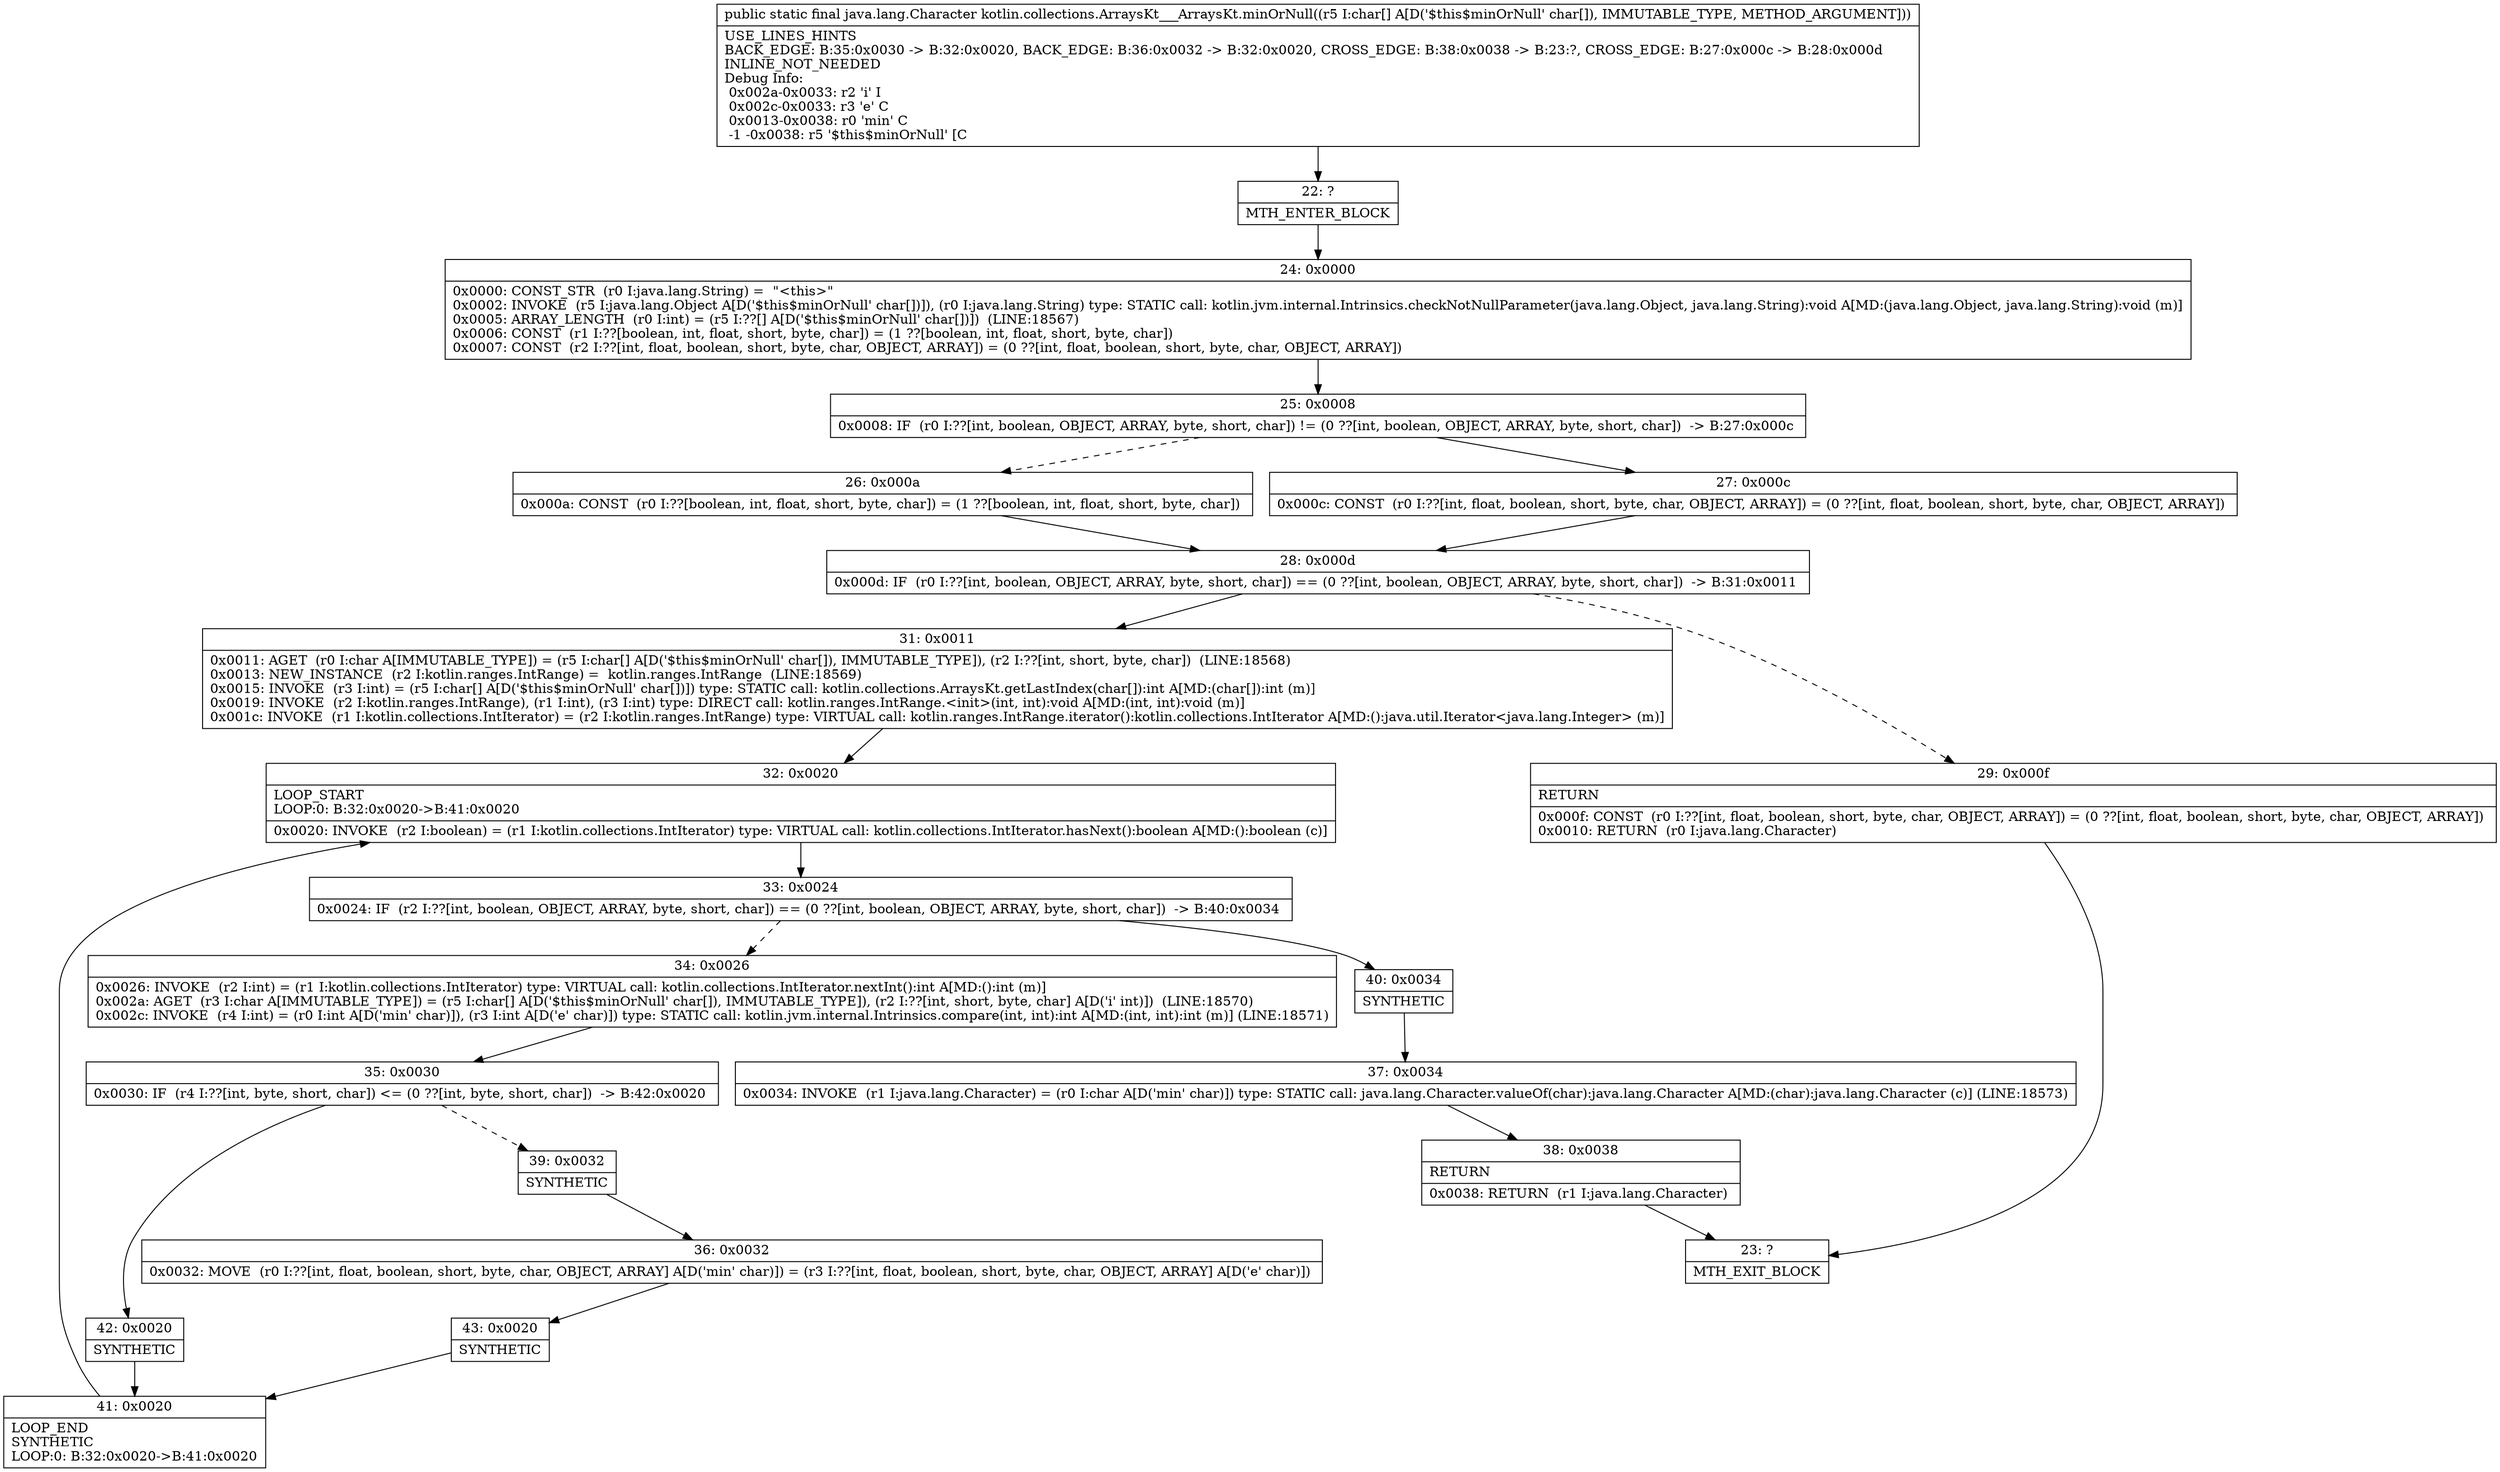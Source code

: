 digraph "CFG forkotlin.collections.ArraysKt___ArraysKt.minOrNull([C)Ljava\/lang\/Character;" {
Node_22 [shape=record,label="{22\:\ ?|MTH_ENTER_BLOCK\l}"];
Node_24 [shape=record,label="{24\:\ 0x0000|0x0000: CONST_STR  (r0 I:java.lang.String) =  \"\<this\>\" \l0x0002: INVOKE  (r5 I:java.lang.Object A[D('$this$minOrNull' char[])]), (r0 I:java.lang.String) type: STATIC call: kotlin.jvm.internal.Intrinsics.checkNotNullParameter(java.lang.Object, java.lang.String):void A[MD:(java.lang.Object, java.lang.String):void (m)]\l0x0005: ARRAY_LENGTH  (r0 I:int) = (r5 I:??[] A[D('$this$minOrNull' char[])])  (LINE:18567)\l0x0006: CONST  (r1 I:??[boolean, int, float, short, byte, char]) = (1 ??[boolean, int, float, short, byte, char]) \l0x0007: CONST  (r2 I:??[int, float, boolean, short, byte, char, OBJECT, ARRAY]) = (0 ??[int, float, boolean, short, byte, char, OBJECT, ARRAY]) \l}"];
Node_25 [shape=record,label="{25\:\ 0x0008|0x0008: IF  (r0 I:??[int, boolean, OBJECT, ARRAY, byte, short, char]) != (0 ??[int, boolean, OBJECT, ARRAY, byte, short, char])  \-\> B:27:0x000c \l}"];
Node_26 [shape=record,label="{26\:\ 0x000a|0x000a: CONST  (r0 I:??[boolean, int, float, short, byte, char]) = (1 ??[boolean, int, float, short, byte, char]) \l}"];
Node_28 [shape=record,label="{28\:\ 0x000d|0x000d: IF  (r0 I:??[int, boolean, OBJECT, ARRAY, byte, short, char]) == (0 ??[int, boolean, OBJECT, ARRAY, byte, short, char])  \-\> B:31:0x0011 \l}"];
Node_29 [shape=record,label="{29\:\ 0x000f|RETURN\l|0x000f: CONST  (r0 I:??[int, float, boolean, short, byte, char, OBJECT, ARRAY]) = (0 ??[int, float, boolean, short, byte, char, OBJECT, ARRAY]) \l0x0010: RETURN  (r0 I:java.lang.Character) \l}"];
Node_23 [shape=record,label="{23\:\ ?|MTH_EXIT_BLOCK\l}"];
Node_31 [shape=record,label="{31\:\ 0x0011|0x0011: AGET  (r0 I:char A[IMMUTABLE_TYPE]) = (r5 I:char[] A[D('$this$minOrNull' char[]), IMMUTABLE_TYPE]), (r2 I:??[int, short, byte, char])  (LINE:18568)\l0x0013: NEW_INSTANCE  (r2 I:kotlin.ranges.IntRange) =  kotlin.ranges.IntRange  (LINE:18569)\l0x0015: INVOKE  (r3 I:int) = (r5 I:char[] A[D('$this$minOrNull' char[])]) type: STATIC call: kotlin.collections.ArraysKt.getLastIndex(char[]):int A[MD:(char[]):int (m)]\l0x0019: INVOKE  (r2 I:kotlin.ranges.IntRange), (r1 I:int), (r3 I:int) type: DIRECT call: kotlin.ranges.IntRange.\<init\>(int, int):void A[MD:(int, int):void (m)]\l0x001c: INVOKE  (r1 I:kotlin.collections.IntIterator) = (r2 I:kotlin.ranges.IntRange) type: VIRTUAL call: kotlin.ranges.IntRange.iterator():kotlin.collections.IntIterator A[MD:():java.util.Iterator\<java.lang.Integer\> (m)]\l}"];
Node_32 [shape=record,label="{32\:\ 0x0020|LOOP_START\lLOOP:0: B:32:0x0020\-\>B:41:0x0020\l|0x0020: INVOKE  (r2 I:boolean) = (r1 I:kotlin.collections.IntIterator) type: VIRTUAL call: kotlin.collections.IntIterator.hasNext():boolean A[MD:():boolean (c)]\l}"];
Node_33 [shape=record,label="{33\:\ 0x0024|0x0024: IF  (r2 I:??[int, boolean, OBJECT, ARRAY, byte, short, char]) == (0 ??[int, boolean, OBJECT, ARRAY, byte, short, char])  \-\> B:40:0x0034 \l}"];
Node_34 [shape=record,label="{34\:\ 0x0026|0x0026: INVOKE  (r2 I:int) = (r1 I:kotlin.collections.IntIterator) type: VIRTUAL call: kotlin.collections.IntIterator.nextInt():int A[MD:():int (m)]\l0x002a: AGET  (r3 I:char A[IMMUTABLE_TYPE]) = (r5 I:char[] A[D('$this$minOrNull' char[]), IMMUTABLE_TYPE]), (r2 I:??[int, short, byte, char] A[D('i' int)])  (LINE:18570)\l0x002c: INVOKE  (r4 I:int) = (r0 I:int A[D('min' char)]), (r3 I:int A[D('e' char)]) type: STATIC call: kotlin.jvm.internal.Intrinsics.compare(int, int):int A[MD:(int, int):int (m)] (LINE:18571)\l}"];
Node_35 [shape=record,label="{35\:\ 0x0030|0x0030: IF  (r4 I:??[int, byte, short, char]) \<= (0 ??[int, byte, short, char])  \-\> B:42:0x0020 \l}"];
Node_39 [shape=record,label="{39\:\ 0x0032|SYNTHETIC\l}"];
Node_36 [shape=record,label="{36\:\ 0x0032|0x0032: MOVE  (r0 I:??[int, float, boolean, short, byte, char, OBJECT, ARRAY] A[D('min' char)]) = (r3 I:??[int, float, boolean, short, byte, char, OBJECT, ARRAY] A[D('e' char)]) \l}"];
Node_43 [shape=record,label="{43\:\ 0x0020|SYNTHETIC\l}"];
Node_41 [shape=record,label="{41\:\ 0x0020|LOOP_END\lSYNTHETIC\lLOOP:0: B:32:0x0020\-\>B:41:0x0020\l}"];
Node_42 [shape=record,label="{42\:\ 0x0020|SYNTHETIC\l}"];
Node_40 [shape=record,label="{40\:\ 0x0034|SYNTHETIC\l}"];
Node_37 [shape=record,label="{37\:\ 0x0034|0x0034: INVOKE  (r1 I:java.lang.Character) = (r0 I:char A[D('min' char)]) type: STATIC call: java.lang.Character.valueOf(char):java.lang.Character A[MD:(char):java.lang.Character (c)] (LINE:18573)\l}"];
Node_38 [shape=record,label="{38\:\ 0x0038|RETURN\l|0x0038: RETURN  (r1 I:java.lang.Character) \l}"];
Node_27 [shape=record,label="{27\:\ 0x000c|0x000c: CONST  (r0 I:??[int, float, boolean, short, byte, char, OBJECT, ARRAY]) = (0 ??[int, float, boolean, short, byte, char, OBJECT, ARRAY]) \l}"];
MethodNode[shape=record,label="{public static final java.lang.Character kotlin.collections.ArraysKt___ArraysKt.minOrNull((r5 I:char[] A[D('$this$minOrNull' char[]), IMMUTABLE_TYPE, METHOD_ARGUMENT]))  | USE_LINES_HINTS\lBACK_EDGE: B:35:0x0030 \-\> B:32:0x0020, BACK_EDGE: B:36:0x0032 \-\> B:32:0x0020, CROSS_EDGE: B:38:0x0038 \-\> B:23:?, CROSS_EDGE: B:27:0x000c \-\> B:28:0x000d\lINLINE_NOT_NEEDED\lDebug Info:\l  0x002a\-0x0033: r2 'i' I\l  0x002c\-0x0033: r3 'e' C\l  0x0013\-0x0038: r0 'min' C\l  \-1 \-0x0038: r5 '$this$minOrNull' [C\l}"];
MethodNode -> Node_22;Node_22 -> Node_24;
Node_24 -> Node_25;
Node_25 -> Node_26[style=dashed];
Node_25 -> Node_27;
Node_26 -> Node_28;
Node_28 -> Node_29[style=dashed];
Node_28 -> Node_31;
Node_29 -> Node_23;
Node_31 -> Node_32;
Node_32 -> Node_33;
Node_33 -> Node_34[style=dashed];
Node_33 -> Node_40;
Node_34 -> Node_35;
Node_35 -> Node_39[style=dashed];
Node_35 -> Node_42;
Node_39 -> Node_36;
Node_36 -> Node_43;
Node_43 -> Node_41;
Node_41 -> Node_32;
Node_42 -> Node_41;
Node_40 -> Node_37;
Node_37 -> Node_38;
Node_38 -> Node_23;
Node_27 -> Node_28;
}

